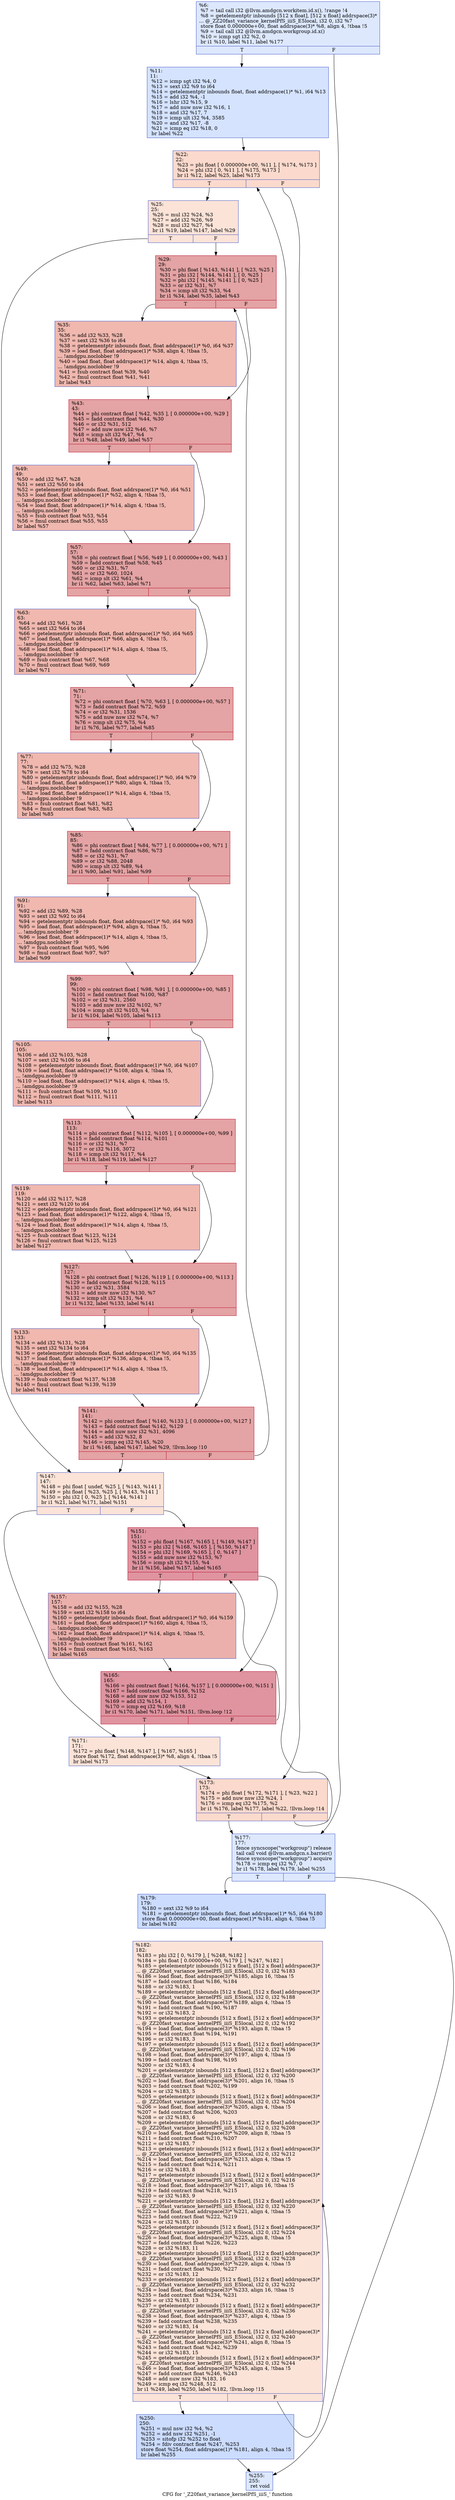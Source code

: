 digraph "CFG for '_Z20fast_variance_kernelPfS_iiiS_' function" {
	label="CFG for '_Z20fast_variance_kernelPfS_iiiS_' function";

	Node0x5dd0fd0 [shape=record,color="#3d50c3ff", style=filled, fillcolor="#b2ccfb70",label="{%6:\l  %7 = tail call i32 @llvm.amdgcn.workitem.id.x(), !range !4\l  %8 = getelementptr inbounds [512 x float], [512 x float] addrspace(3)*\l... @_ZZ20fast_variance_kernelPfS_iiiS_E5local, i32 0, i32 %7\l  store float 0.000000e+00, float addrspace(3)* %8, align 4, !tbaa !5\l  %9 = tail call i32 @llvm.amdgcn.workgroup.id.x()\l  %10 = icmp sgt i32 %2, 0\l  br i1 %10, label %11, label %177\l|{<s0>T|<s1>F}}"];
	Node0x5dd0fd0:s0 -> Node0x5dd3330;
	Node0x5dd0fd0:s1 -> Node0x5dd33c0;
	Node0x5dd3330 [shape=record,color="#3d50c3ff", style=filled, fillcolor="#a1c0ff70",label="{%11:\l11:                                               \l  %12 = icmp sgt i32 %4, 0\l  %13 = sext i32 %9 to i64\l  %14 = getelementptr inbounds float, float addrspace(1)* %1, i64 %13\l  %15 = add i32 %4, -1\l  %16 = lshr i32 %15, 9\l  %17 = add nuw nsw i32 %16, 1\l  %18 = and i32 %17, 7\l  %19 = icmp ult i32 %4, 3585\l  %20 = and i32 %17, -8\l  %21 = icmp eq i32 %18, 0\l  br label %22\l}"];
	Node0x5dd3330 -> Node0x5dd3c30;
	Node0x5dd3c30 [shape=record,color="#3d50c3ff", style=filled, fillcolor="#f7ac8e70",label="{%22:\l22:                                               \l  %23 = phi float [ 0.000000e+00, %11 ], [ %174, %173 ]\l  %24 = phi i32 [ 0, %11 ], [ %175, %173 ]\l  br i1 %12, label %25, label %173\l|{<s0>T|<s1>F}}"];
	Node0x5dd3c30:s0 -> Node0x5dd3f80;
	Node0x5dd3c30:s1 -> Node0x5dd3d20;
	Node0x5dd3f80 [shape=record,color="#3d50c3ff", style=filled, fillcolor="#f6bfa670",label="{%25:\l25:                                               \l  %26 = mul i32 %24, %3\l  %27 = add i32 %26, %9\l  %28 = mul i32 %27, %4\l  br i1 %19, label %147, label %29\l|{<s0>T|<s1>F}}"];
	Node0x5dd3f80:s0 -> Node0x5dd4270;
	Node0x5dd3f80:s1 -> Node0x5dd42c0;
	Node0x5dd42c0 [shape=record,color="#b70d28ff", style=filled, fillcolor="#c32e3170",label="{%29:\l29:                                               \l  %30 = phi float [ %143, %141 ], [ %23, %25 ]\l  %31 = phi i32 [ %144, %141 ], [ 0, %25 ]\l  %32 = phi i32 [ %145, %141 ], [ 0, %25 ]\l  %33 = or i32 %31, %7\l  %34 = icmp slt i32 %33, %4\l  br i1 %34, label %35, label %43\l|{<s0>T|<s1>F}}"];
	Node0x5dd42c0:s0 -> Node0x5dd38b0;
	Node0x5dd42c0:s1 -> Node0x5dd4a90;
	Node0x5dd38b0 [shape=record,color="#3d50c3ff", style=filled, fillcolor="#dc5d4a70",label="{%35:\l35:                                               \l  %36 = add i32 %33, %28\l  %37 = sext i32 %36 to i64\l  %38 = getelementptr inbounds float, float addrspace(1)* %0, i64 %37\l  %39 = load float, float addrspace(1)* %38, align 4, !tbaa !5,\l... !amdgpu.noclobber !9\l  %40 = load float, float addrspace(1)* %14, align 4, !tbaa !5,\l... !amdgpu.noclobber !9\l  %41 = fsub contract float %39, %40\l  %42 = fmul contract float %41, %41\l  br label %43\l}"];
	Node0x5dd38b0 -> Node0x5dd4a90;
	Node0x5dd4a90 [shape=record,color="#b70d28ff", style=filled, fillcolor="#c32e3170",label="{%43:\l43:                                               \l  %44 = phi contract float [ %42, %35 ], [ 0.000000e+00, %29 ]\l  %45 = fadd contract float %44, %30\l  %46 = or i32 %31, 512\l  %47 = add nuw nsw i32 %46, %7\l  %48 = icmp slt i32 %47, %4\l  br i1 %48, label %49, label %57\l|{<s0>T|<s1>F}}"];
	Node0x5dd4a90:s0 -> Node0x5dd60e0;
	Node0x5dd4a90:s1 -> Node0x5dd6130;
	Node0x5dd60e0 [shape=record,color="#3d50c3ff", style=filled, fillcolor="#dc5d4a70",label="{%49:\l49:                                               \l  %50 = add i32 %47, %28\l  %51 = sext i32 %50 to i64\l  %52 = getelementptr inbounds float, float addrspace(1)* %0, i64 %51\l  %53 = load float, float addrspace(1)* %52, align 4, !tbaa !5,\l... !amdgpu.noclobber !9\l  %54 = load float, float addrspace(1)* %14, align 4, !tbaa !5,\l... !amdgpu.noclobber !9\l  %55 = fsub contract float %53, %54\l  %56 = fmul contract float %55, %55\l  br label %57\l}"];
	Node0x5dd60e0 -> Node0x5dd6130;
	Node0x5dd6130 [shape=record,color="#b70d28ff", style=filled, fillcolor="#c32e3170",label="{%57:\l57:                                               \l  %58 = phi contract float [ %56, %49 ], [ 0.000000e+00, %43 ]\l  %59 = fadd contract float %58, %45\l  %60 = or i32 %31, %7\l  %61 = or i32 %60, 1024\l  %62 = icmp slt i32 %61, %4\l  br i1 %62, label %63, label %71\l|{<s0>T|<s1>F}}"];
	Node0x5dd6130:s0 -> Node0x5dd69e0;
	Node0x5dd6130:s1 -> Node0x5dd6a30;
	Node0x5dd69e0 [shape=record,color="#3d50c3ff", style=filled, fillcolor="#dc5d4a70",label="{%63:\l63:                                               \l  %64 = add i32 %61, %28\l  %65 = sext i32 %64 to i64\l  %66 = getelementptr inbounds float, float addrspace(1)* %0, i64 %65\l  %67 = load float, float addrspace(1)* %66, align 4, !tbaa !5,\l... !amdgpu.noclobber !9\l  %68 = load float, float addrspace(1)* %14, align 4, !tbaa !5,\l... !amdgpu.noclobber !9\l  %69 = fsub contract float %67, %68\l  %70 = fmul contract float %69, %69\l  br label %71\l}"];
	Node0x5dd69e0 -> Node0x5dd6a30;
	Node0x5dd6a30 [shape=record,color="#b70d28ff", style=filled, fillcolor="#c32e3170",label="{%71:\l71:                                               \l  %72 = phi contract float [ %70, %63 ], [ 0.000000e+00, %57 ]\l  %73 = fadd contract float %72, %59\l  %74 = or i32 %31, 1536\l  %75 = add nuw nsw i32 %74, %7\l  %76 = icmp slt i32 %75, %4\l  br i1 %76, label %77, label %85\l|{<s0>T|<s1>F}}"];
	Node0x5dd6a30:s0 -> Node0x5dd7500;
	Node0x5dd6a30:s1 -> Node0x5dd7550;
	Node0x5dd7500 [shape=record,color="#3d50c3ff", style=filled, fillcolor="#dc5d4a70",label="{%77:\l77:                                               \l  %78 = add i32 %75, %28\l  %79 = sext i32 %78 to i64\l  %80 = getelementptr inbounds float, float addrspace(1)* %0, i64 %79\l  %81 = load float, float addrspace(1)* %80, align 4, !tbaa !5,\l... !amdgpu.noclobber !9\l  %82 = load float, float addrspace(1)* %14, align 4, !tbaa !5,\l... !amdgpu.noclobber !9\l  %83 = fsub contract float %81, %82\l  %84 = fmul contract float %83, %83\l  br label %85\l}"];
	Node0x5dd7500 -> Node0x5dd7550;
	Node0x5dd7550 [shape=record,color="#b70d28ff", style=filled, fillcolor="#c32e3170",label="{%85:\l85:                                               \l  %86 = phi contract float [ %84, %77 ], [ 0.000000e+00, %71 ]\l  %87 = fadd contract float %86, %73\l  %88 = or i32 %31, %7\l  %89 = or i32 %88, 2048\l  %90 = icmp slt i32 %89, %4\l  br i1 %90, label %91, label %99\l|{<s0>T|<s1>F}}"];
	Node0x5dd7550:s0 -> Node0x5dd7e00;
	Node0x5dd7550:s1 -> Node0x5dd7e50;
	Node0x5dd7e00 [shape=record,color="#3d50c3ff", style=filled, fillcolor="#dc5d4a70",label="{%91:\l91:                                               \l  %92 = add i32 %89, %28\l  %93 = sext i32 %92 to i64\l  %94 = getelementptr inbounds float, float addrspace(1)* %0, i64 %93\l  %95 = load float, float addrspace(1)* %94, align 4, !tbaa !5,\l... !amdgpu.noclobber !9\l  %96 = load float, float addrspace(1)* %14, align 4, !tbaa !5,\l... !amdgpu.noclobber !9\l  %97 = fsub contract float %95, %96\l  %98 = fmul contract float %97, %97\l  br label %99\l}"];
	Node0x5dd7e00 -> Node0x5dd7e50;
	Node0x5dd7e50 [shape=record,color="#b70d28ff", style=filled, fillcolor="#c32e3170",label="{%99:\l99:                                               \l  %100 = phi contract float [ %98, %91 ], [ 0.000000e+00, %85 ]\l  %101 = fadd contract float %100, %87\l  %102 = or i32 %31, 2560\l  %103 = add nuw nsw i32 %102, %7\l  %104 = icmp slt i32 %103, %4\l  br i1 %104, label %105, label %113\l|{<s0>T|<s1>F}}"];
	Node0x5dd7e50:s0 -> Node0x5dd8700;
	Node0x5dd7e50:s1 -> Node0x5dd8750;
	Node0x5dd8700 [shape=record,color="#3d50c3ff", style=filled, fillcolor="#dc5d4a70",label="{%105:\l105:                                              \l  %106 = add i32 %103, %28\l  %107 = sext i32 %106 to i64\l  %108 = getelementptr inbounds float, float addrspace(1)* %0, i64 %107\l  %109 = load float, float addrspace(1)* %108, align 4, !tbaa !5,\l... !amdgpu.noclobber !9\l  %110 = load float, float addrspace(1)* %14, align 4, !tbaa !5,\l... !amdgpu.noclobber !9\l  %111 = fsub contract float %109, %110\l  %112 = fmul contract float %111, %111\l  br label %113\l}"];
	Node0x5dd8700 -> Node0x5dd8750;
	Node0x5dd8750 [shape=record,color="#b70d28ff", style=filled, fillcolor="#c32e3170",label="{%113:\l113:                                              \l  %114 = phi contract float [ %112, %105 ], [ 0.000000e+00, %99 ]\l  %115 = fadd contract float %114, %101\l  %116 = or i32 %31, %7\l  %117 = or i32 %116, 3072\l  %118 = icmp slt i32 %117, %4\l  br i1 %118, label %119, label %127\l|{<s0>T|<s1>F}}"];
	Node0x5dd8750:s0 -> Node0x5dd9000;
	Node0x5dd8750:s1 -> Node0x5dd9050;
	Node0x5dd9000 [shape=record,color="#3d50c3ff", style=filled, fillcolor="#dc5d4a70",label="{%119:\l119:                                              \l  %120 = add i32 %117, %28\l  %121 = sext i32 %120 to i64\l  %122 = getelementptr inbounds float, float addrspace(1)* %0, i64 %121\l  %123 = load float, float addrspace(1)* %122, align 4, !tbaa !5,\l... !amdgpu.noclobber !9\l  %124 = load float, float addrspace(1)* %14, align 4, !tbaa !5,\l... !amdgpu.noclobber !9\l  %125 = fsub contract float %123, %124\l  %126 = fmul contract float %125, %125\l  br label %127\l}"];
	Node0x5dd9000 -> Node0x5dd9050;
	Node0x5dd9050 [shape=record,color="#b70d28ff", style=filled, fillcolor="#c32e3170",label="{%127:\l127:                                              \l  %128 = phi contract float [ %126, %119 ], [ 0.000000e+00, %113 ]\l  %129 = fadd contract float %128, %115\l  %130 = or i32 %31, 3584\l  %131 = add nuw nsw i32 %130, %7\l  %132 = icmp slt i32 %131, %4\l  br i1 %132, label %133, label %141\l|{<s0>T|<s1>F}}"];
	Node0x5dd9050:s0 -> Node0x5dd6e40;
	Node0x5dd9050:s1 -> Node0x5dd4430;
	Node0x5dd6e40 [shape=record,color="#3d50c3ff", style=filled, fillcolor="#dc5d4a70",label="{%133:\l133:                                              \l  %134 = add i32 %131, %28\l  %135 = sext i32 %134 to i64\l  %136 = getelementptr inbounds float, float addrspace(1)* %0, i64 %135\l  %137 = load float, float addrspace(1)* %136, align 4, !tbaa !5,\l... !amdgpu.noclobber !9\l  %138 = load float, float addrspace(1)* %14, align 4, !tbaa !5,\l... !amdgpu.noclobber !9\l  %139 = fsub contract float %137, %138\l  %140 = fmul contract float %139, %139\l  br label %141\l}"];
	Node0x5dd6e40 -> Node0x5dd4430;
	Node0x5dd4430 [shape=record,color="#b70d28ff", style=filled, fillcolor="#c32e3170",label="{%141:\l141:                                              \l  %142 = phi contract float [ %140, %133 ], [ 0.000000e+00, %127 ]\l  %143 = fadd contract float %142, %129\l  %144 = add nuw nsw i32 %31, 4096\l  %145 = add i32 %32, 8\l  %146 = icmp eq i32 %145, %20\l  br i1 %146, label %147, label %29, !llvm.loop !10\l|{<s0>T|<s1>F}}"];
	Node0x5dd4430:s0 -> Node0x5dd4270;
	Node0x5dd4430:s1 -> Node0x5dd42c0;
	Node0x5dd4270 [shape=record,color="#3d50c3ff", style=filled, fillcolor="#f6bfa670",label="{%147:\l147:                                              \l  %148 = phi float [ undef, %25 ], [ %143, %141 ]\l  %149 = phi float [ %23, %25 ], [ %143, %141 ]\l  %150 = phi i32 [ 0, %25 ], [ %144, %141 ]\l  br i1 %21, label %171, label %151\l|{<s0>T|<s1>F}}"];
	Node0x5dd4270:s0 -> Node0x5dda8b0;
	Node0x5dd4270:s1 -> Node0x5dda900;
	Node0x5dda900 [shape=record,color="#b70d28ff", style=filled, fillcolor="#b70d2870",label="{%151:\l151:                                              \l  %152 = phi float [ %167, %165 ], [ %149, %147 ]\l  %153 = phi i32 [ %168, %165 ], [ %150, %147 ]\l  %154 = phi i32 [ %169, %165 ], [ 0, %147 ]\l  %155 = add nuw nsw i32 %153, %7\l  %156 = icmp slt i32 %155, %4\l  br i1 %156, label %157, label %165\l|{<s0>T|<s1>F}}"];
	Node0x5dda900:s0 -> Node0x5ddae70;
	Node0x5dda900:s1 -> Node0x5ddaa00;
	Node0x5ddae70 [shape=record,color="#3d50c3ff", style=filled, fillcolor="#d24b4070",label="{%157:\l157:                                              \l  %158 = add i32 %155, %28\l  %159 = sext i32 %158 to i64\l  %160 = getelementptr inbounds float, float addrspace(1)* %0, i64 %159\l  %161 = load float, float addrspace(1)* %160, align 4, !tbaa !5,\l... !amdgpu.noclobber !9\l  %162 = load float, float addrspace(1)* %14, align 4, !tbaa !5,\l... !amdgpu.noclobber !9\l  %163 = fsub contract float %161, %162\l  %164 = fmul contract float %163, %163\l  br label %165\l}"];
	Node0x5ddae70 -> Node0x5ddaa00;
	Node0x5ddaa00 [shape=record,color="#b70d28ff", style=filled, fillcolor="#b70d2870",label="{%165:\l165:                                              \l  %166 = phi contract float [ %164, %157 ], [ 0.000000e+00, %151 ]\l  %167 = fadd contract float %166, %152\l  %168 = add nuw nsw i32 %153, 512\l  %169 = add i32 %154, 1\l  %170 = icmp eq i32 %169, %18\l  br i1 %170, label %171, label %151, !llvm.loop !12\l|{<s0>T|<s1>F}}"];
	Node0x5ddaa00:s0 -> Node0x5dda8b0;
	Node0x5ddaa00:s1 -> Node0x5dda900;
	Node0x5dda8b0 [shape=record,color="#3d50c3ff", style=filled, fillcolor="#f6bfa670",label="{%171:\l171:                                              \l  %172 = phi float [ %148, %147 ], [ %167, %165 ]\l  store float %172, float addrspace(3)* %8, align 4, !tbaa !5\l  br label %173\l}"];
	Node0x5dda8b0 -> Node0x5dd3d20;
	Node0x5dd3d20 [shape=record,color="#3d50c3ff", style=filled, fillcolor="#f7ac8e70",label="{%173:\l173:                                              \l  %174 = phi float [ %172, %171 ], [ %23, %22 ]\l  %175 = add nuw nsw i32 %24, 1\l  %176 = icmp eq i32 %175, %2\l  br i1 %176, label %177, label %22, !llvm.loop !14\l|{<s0>T|<s1>F}}"];
	Node0x5dd3d20:s0 -> Node0x5dd33c0;
	Node0x5dd3d20:s1 -> Node0x5dd3c30;
	Node0x5dd33c0 [shape=record,color="#3d50c3ff", style=filled, fillcolor="#b2ccfb70",label="{%177:\l177:                                              \l  fence syncscope(\"workgroup\") release\l  tail call void @llvm.amdgcn.s.barrier()\l  fence syncscope(\"workgroup\") acquire\l  %178 = icmp eq i32 %7, 0\l  br i1 %178, label %179, label %255\l|{<s0>T|<s1>F}}"];
	Node0x5dd33c0:s0 -> Node0x5ddbfe0;
	Node0x5dd33c0:s1 -> Node0x5ddc030;
	Node0x5ddbfe0 [shape=record,color="#3d50c3ff", style=filled, fillcolor="#8caffe70",label="{%179:\l179:                                              \l  %180 = sext i32 %9 to i64\l  %181 = getelementptr inbounds float, float addrspace(1)* %5, i64 %180\l  store float 0.000000e+00, float addrspace(1)* %181, align 4, !tbaa !5\l  br label %182\l}"];
	Node0x5ddbfe0 -> Node0x5ddc2d0;
	Node0x5ddc2d0 [shape=record,color="#3d50c3ff", style=filled, fillcolor="#f6bfa670",label="{%182:\l182:                                              \l  %183 = phi i32 [ 0, %179 ], [ %248, %182 ]\l  %184 = phi float [ 0.000000e+00, %179 ], [ %247, %182 ]\l  %185 = getelementptr inbounds [512 x float], [512 x float] addrspace(3)*\l... @_ZZ20fast_variance_kernelPfS_iiiS_E5local, i32 0, i32 %183\l  %186 = load float, float addrspace(3)* %185, align 16, !tbaa !5\l  %187 = fadd contract float %186, %184\l  %188 = or i32 %183, 1\l  %189 = getelementptr inbounds [512 x float], [512 x float] addrspace(3)*\l... @_ZZ20fast_variance_kernelPfS_iiiS_E5local, i32 0, i32 %188\l  %190 = load float, float addrspace(3)* %189, align 4, !tbaa !5\l  %191 = fadd contract float %190, %187\l  %192 = or i32 %183, 2\l  %193 = getelementptr inbounds [512 x float], [512 x float] addrspace(3)*\l... @_ZZ20fast_variance_kernelPfS_iiiS_E5local, i32 0, i32 %192\l  %194 = load float, float addrspace(3)* %193, align 8, !tbaa !5\l  %195 = fadd contract float %194, %191\l  %196 = or i32 %183, 3\l  %197 = getelementptr inbounds [512 x float], [512 x float] addrspace(3)*\l... @_ZZ20fast_variance_kernelPfS_iiiS_E5local, i32 0, i32 %196\l  %198 = load float, float addrspace(3)* %197, align 4, !tbaa !5\l  %199 = fadd contract float %198, %195\l  %200 = or i32 %183, 4\l  %201 = getelementptr inbounds [512 x float], [512 x float] addrspace(3)*\l... @_ZZ20fast_variance_kernelPfS_iiiS_E5local, i32 0, i32 %200\l  %202 = load float, float addrspace(3)* %201, align 16, !tbaa !5\l  %203 = fadd contract float %202, %199\l  %204 = or i32 %183, 5\l  %205 = getelementptr inbounds [512 x float], [512 x float] addrspace(3)*\l... @_ZZ20fast_variance_kernelPfS_iiiS_E5local, i32 0, i32 %204\l  %206 = load float, float addrspace(3)* %205, align 4, !tbaa !5\l  %207 = fadd contract float %206, %203\l  %208 = or i32 %183, 6\l  %209 = getelementptr inbounds [512 x float], [512 x float] addrspace(3)*\l... @_ZZ20fast_variance_kernelPfS_iiiS_E5local, i32 0, i32 %208\l  %210 = load float, float addrspace(3)* %209, align 8, !tbaa !5\l  %211 = fadd contract float %210, %207\l  %212 = or i32 %183, 7\l  %213 = getelementptr inbounds [512 x float], [512 x float] addrspace(3)*\l... @_ZZ20fast_variance_kernelPfS_iiiS_E5local, i32 0, i32 %212\l  %214 = load float, float addrspace(3)* %213, align 4, !tbaa !5\l  %215 = fadd contract float %214, %211\l  %216 = or i32 %183, 8\l  %217 = getelementptr inbounds [512 x float], [512 x float] addrspace(3)*\l... @_ZZ20fast_variance_kernelPfS_iiiS_E5local, i32 0, i32 %216\l  %218 = load float, float addrspace(3)* %217, align 16, !tbaa !5\l  %219 = fadd contract float %218, %215\l  %220 = or i32 %183, 9\l  %221 = getelementptr inbounds [512 x float], [512 x float] addrspace(3)*\l... @_ZZ20fast_variance_kernelPfS_iiiS_E5local, i32 0, i32 %220\l  %222 = load float, float addrspace(3)* %221, align 4, !tbaa !5\l  %223 = fadd contract float %222, %219\l  %224 = or i32 %183, 10\l  %225 = getelementptr inbounds [512 x float], [512 x float] addrspace(3)*\l... @_ZZ20fast_variance_kernelPfS_iiiS_E5local, i32 0, i32 %224\l  %226 = load float, float addrspace(3)* %225, align 8, !tbaa !5\l  %227 = fadd contract float %226, %223\l  %228 = or i32 %183, 11\l  %229 = getelementptr inbounds [512 x float], [512 x float] addrspace(3)*\l... @_ZZ20fast_variance_kernelPfS_iiiS_E5local, i32 0, i32 %228\l  %230 = load float, float addrspace(3)* %229, align 4, !tbaa !5\l  %231 = fadd contract float %230, %227\l  %232 = or i32 %183, 12\l  %233 = getelementptr inbounds [512 x float], [512 x float] addrspace(3)*\l... @_ZZ20fast_variance_kernelPfS_iiiS_E5local, i32 0, i32 %232\l  %234 = load float, float addrspace(3)* %233, align 16, !tbaa !5\l  %235 = fadd contract float %234, %231\l  %236 = or i32 %183, 13\l  %237 = getelementptr inbounds [512 x float], [512 x float] addrspace(3)*\l... @_ZZ20fast_variance_kernelPfS_iiiS_E5local, i32 0, i32 %236\l  %238 = load float, float addrspace(3)* %237, align 4, !tbaa !5\l  %239 = fadd contract float %238, %235\l  %240 = or i32 %183, 14\l  %241 = getelementptr inbounds [512 x float], [512 x float] addrspace(3)*\l... @_ZZ20fast_variance_kernelPfS_iiiS_E5local, i32 0, i32 %240\l  %242 = load float, float addrspace(3)* %241, align 8, !tbaa !5\l  %243 = fadd contract float %242, %239\l  %244 = or i32 %183, 15\l  %245 = getelementptr inbounds [512 x float], [512 x float] addrspace(3)*\l... @_ZZ20fast_variance_kernelPfS_iiiS_E5local, i32 0, i32 %244\l  %246 = load float, float addrspace(3)* %245, align 4, !tbaa !5\l  %247 = fadd contract float %246, %243\l  %248 = add nuw nsw i32 %183, 16\l  %249 = icmp eq i32 %248, 512\l  br i1 %249, label %250, label %182, !llvm.loop !15\l|{<s0>T|<s1>F}}"];
	Node0x5ddc2d0:s0 -> Node0x5ddc540;
	Node0x5ddc2d0:s1 -> Node0x5ddc2d0;
	Node0x5ddc540 [shape=record,color="#3d50c3ff", style=filled, fillcolor="#8caffe70",label="{%250:\l250:                                              \l  %251 = mul nsw i32 %4, %2\l  %252 = add nsw i32 %251, -1\l  %253 = sitofp i32 %252 to float\l  %254 = fdiv contract float %247, %253\l  store float %254, float addrspace(1)* %181, align 4, !tbaa !5\l  br label %255\l}"];
	Node0x5ddc540 -> Node0x5ddc030;
	Node0x5ddc030 [shape=record,color="#3d50c3ff", style=filled, fillcolor="#b2ccfb70",label="{%255:\l255:                                              \l  ret void\l}"];
}
